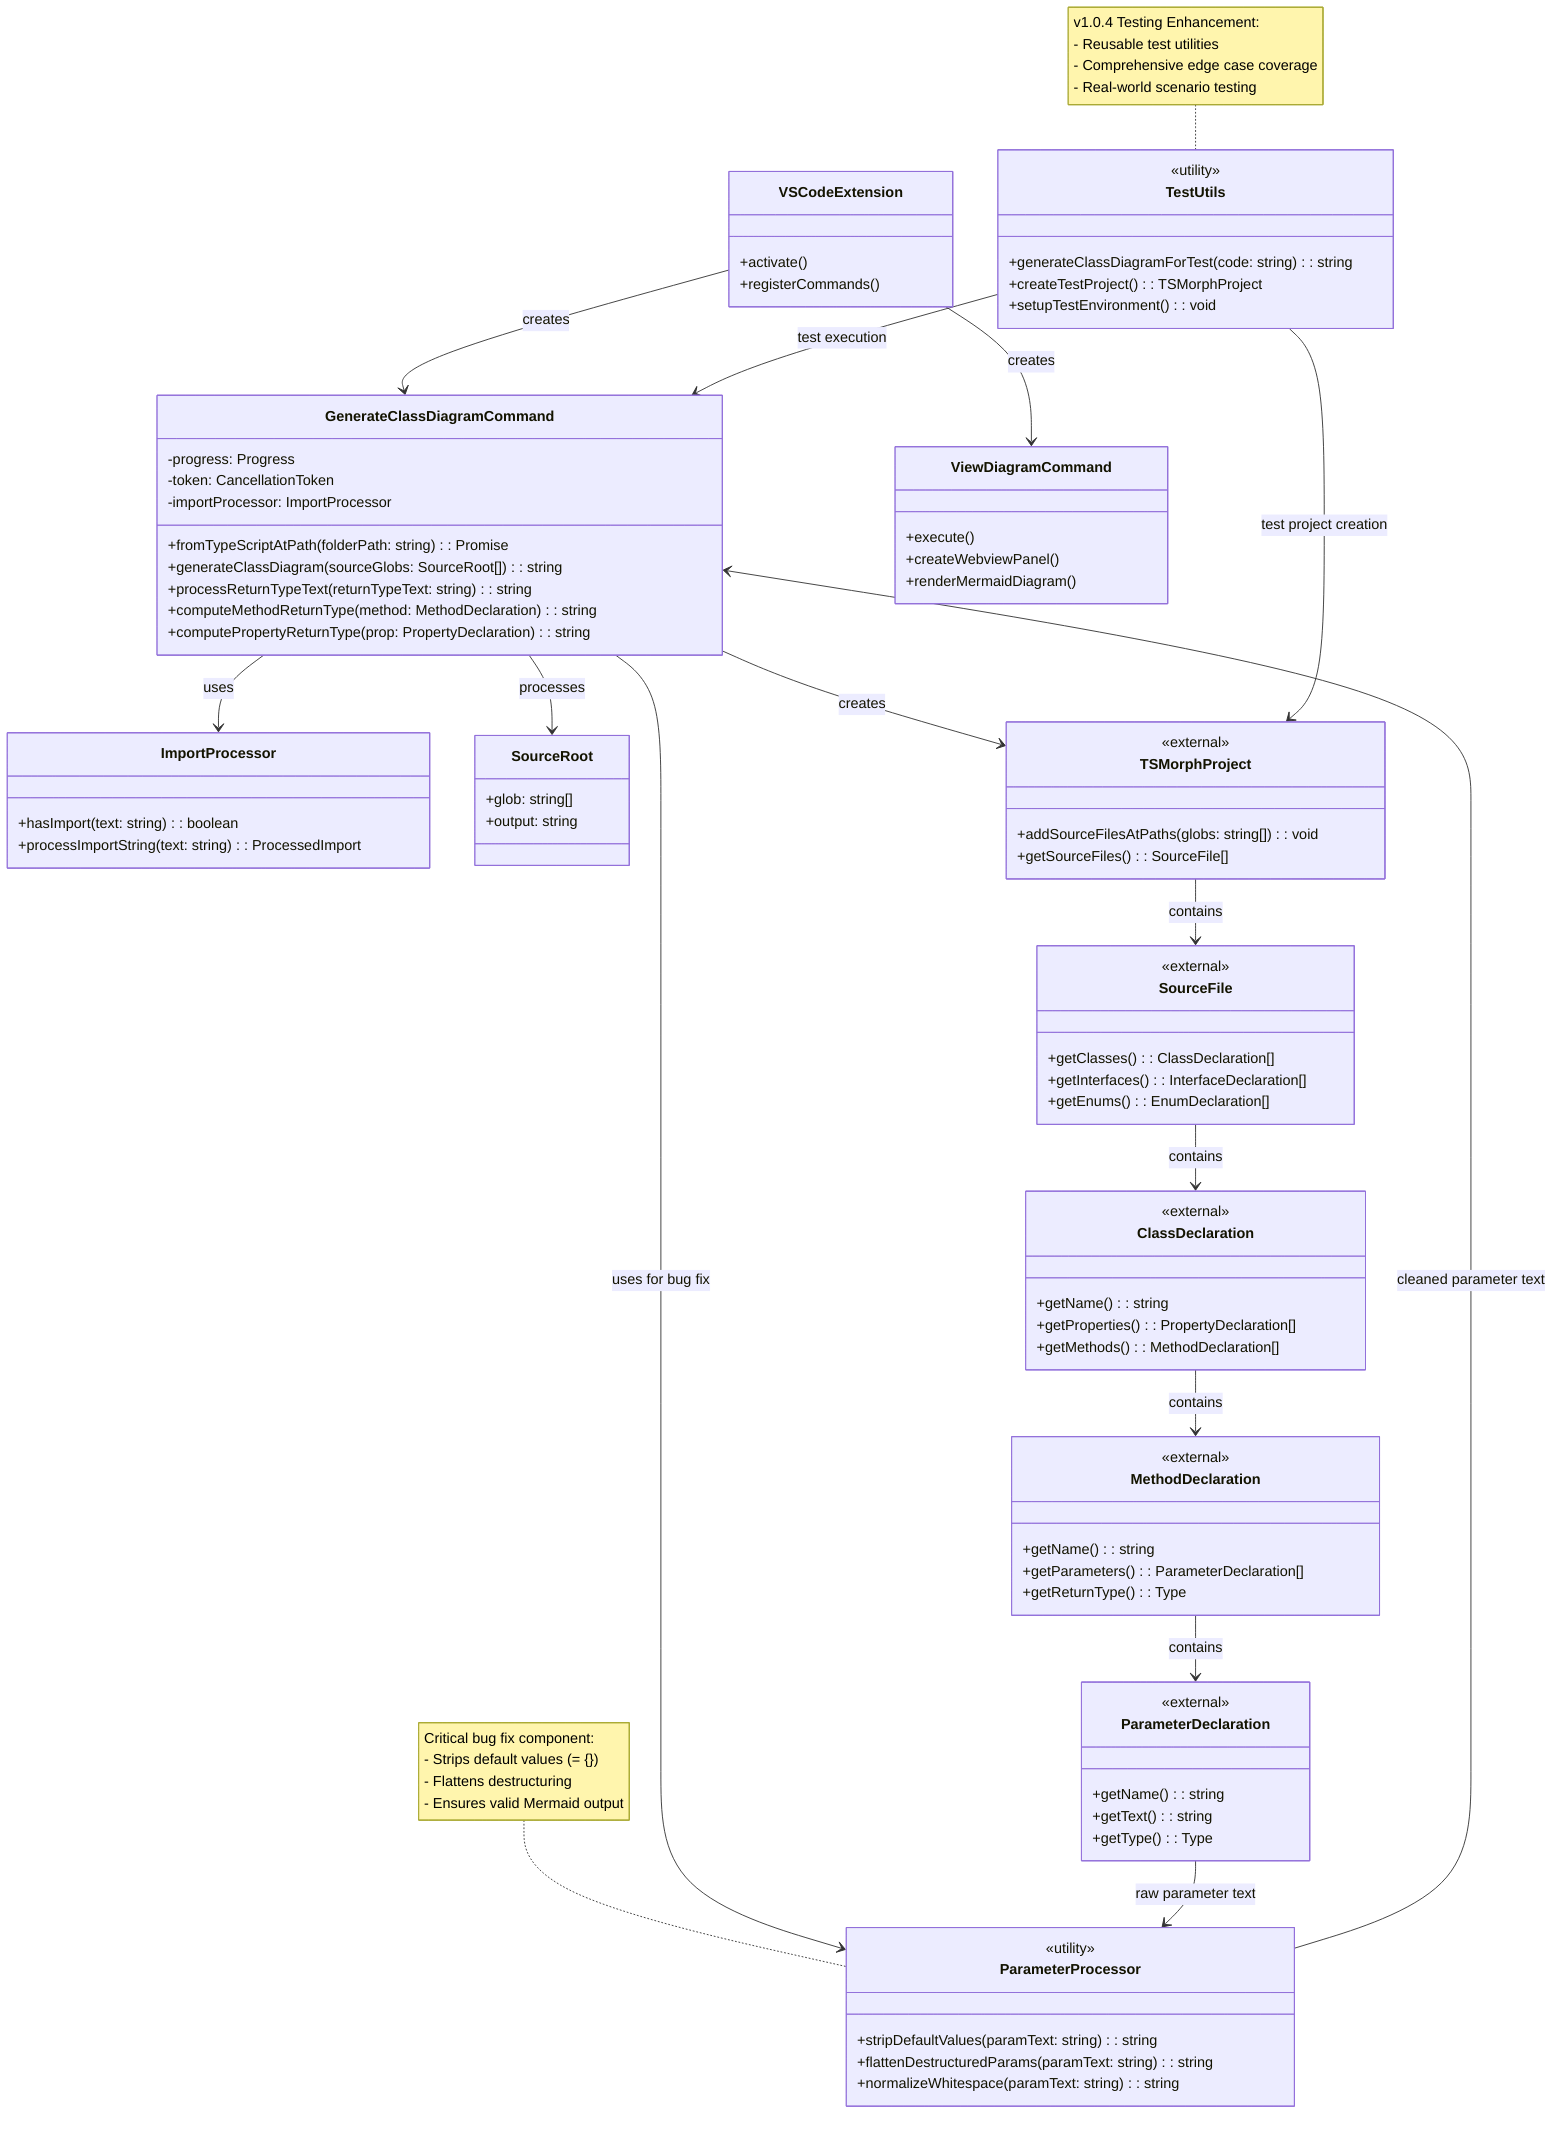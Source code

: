 classDiagram
    class VSCodeExtension {
        +activate()
        +registerCommands()
    }

    class GenerateClassDiagramCommand {
        -progress: Progress
        -token: CancellationToken
        -importProcessor: ImportProcessor
        +fromTypeScriptAtPath(folderPath: string): Promise<string>
        +generateClassDiagram(sourceGlobs: SourceRoot[]): string
        +processReturnTypeText(returnTypeText: string): string
        +computeMethodReturnType(method: MethodDeclaration): string
        +computePropertyReturnType(prop: PropertyDeclaration): string
    }

    class ViewDiagramCommand {
        +execute()
        +createWebviewPanel()
        +renderMermaidDiagram()
    }

    class ImportProcessor {
        +hasImport(text: string): boolean
        +processImportString(text: string): ProcessedImport
    }

    class SourceRoot {
        +glob: string[]
        +output: string
    }

    class ParameterProcessor {
        <<utility>>
        +stripDefaultValues(paramText: string): string
        +flattenDestructuredParams(paramText: string): string
        +normalizeWhitespace(paramText: string): string
    }

    class TestUtils {
        <<utility>>
        +generateClassDiagramForTest(code: string): string
        +createTestProject(): TSMorphProject
        +setupTestEnvironment(): void
    }

    class TSMorphProject {
        <<external>>
        +addSourceFilesAtPaths(globs: string[]): void
        +getSourceFiles(): SourceFile[]
    }

    class SourceFile {
        <<external>>
        +getClasses(): ClassDeclaration[]
        +getInterfaces(): InterfaceDeclaration[]
        +getEnums(): EnumDeclaration[]
    }

    class ClassDeclaration {
        <<external>>
        +getName(): string
        +getProperties(): PropertyDeclaration[]
        +getMethods(): MethodDeclaration[]
    }

    class MethodDeclaration {
        <<external>>
        +getName(): string
        +getParameters(): ParameterDeclaration[]
        +getReturnType(): Type
    }

    class ParameterDeclaration {
        <<external>>
        +getName(): string
        +getText(): string
        +getType(): Type
    }

    %% Relationships
    VSCodeExtension --> GenerateClassDiagramCommand : creates
    VSCodeExtension --> ViewDiagramCommand : creates
    GenerateClassDiagramCommand --> ImportProcessor : uses
    GenerateClassDiagramCommand --> SourceRoot : processes
    GenerateClassDiagramCommand --> TSMorphProject : creates
    GenerateClassDiagramCommand --> ParameterProcessor : uses for bug fix
    
    TSMorphProject --> SourceFile : contains
    SourceFile --> ClassDeclaration : contains
    ClassDeclaration --> MethodDeclaration : contains
    MethodDeclaration --> ParameterDeclaration : contains
    
    %% Bug Fix Flow
    ParameterDeclaration --> ParameterProcessor : raw parameter text
    ParameterProcessor --> GenerateClassDiagramCommand : cleaned parameter text

    %% Testing Infrastructure (v1.0.4)
    TestUtils --> GenerateClassDiagramCommand : test execution
    TestUtils --> TSMorphProject : test project creation

    %% Notes about the bug fix
    note for ParameterProcessor "Critical bug fix component:
    - Strips default values (= {})
    - Flattens destructuring
    - Ensures valid Mermaid output"
    
    note for TestUtils "v1.0.4 Testing Enhancement:
    - Reusable test utilities
    - Comprehensive edge case coverage
    - Real-world scenario testing"
